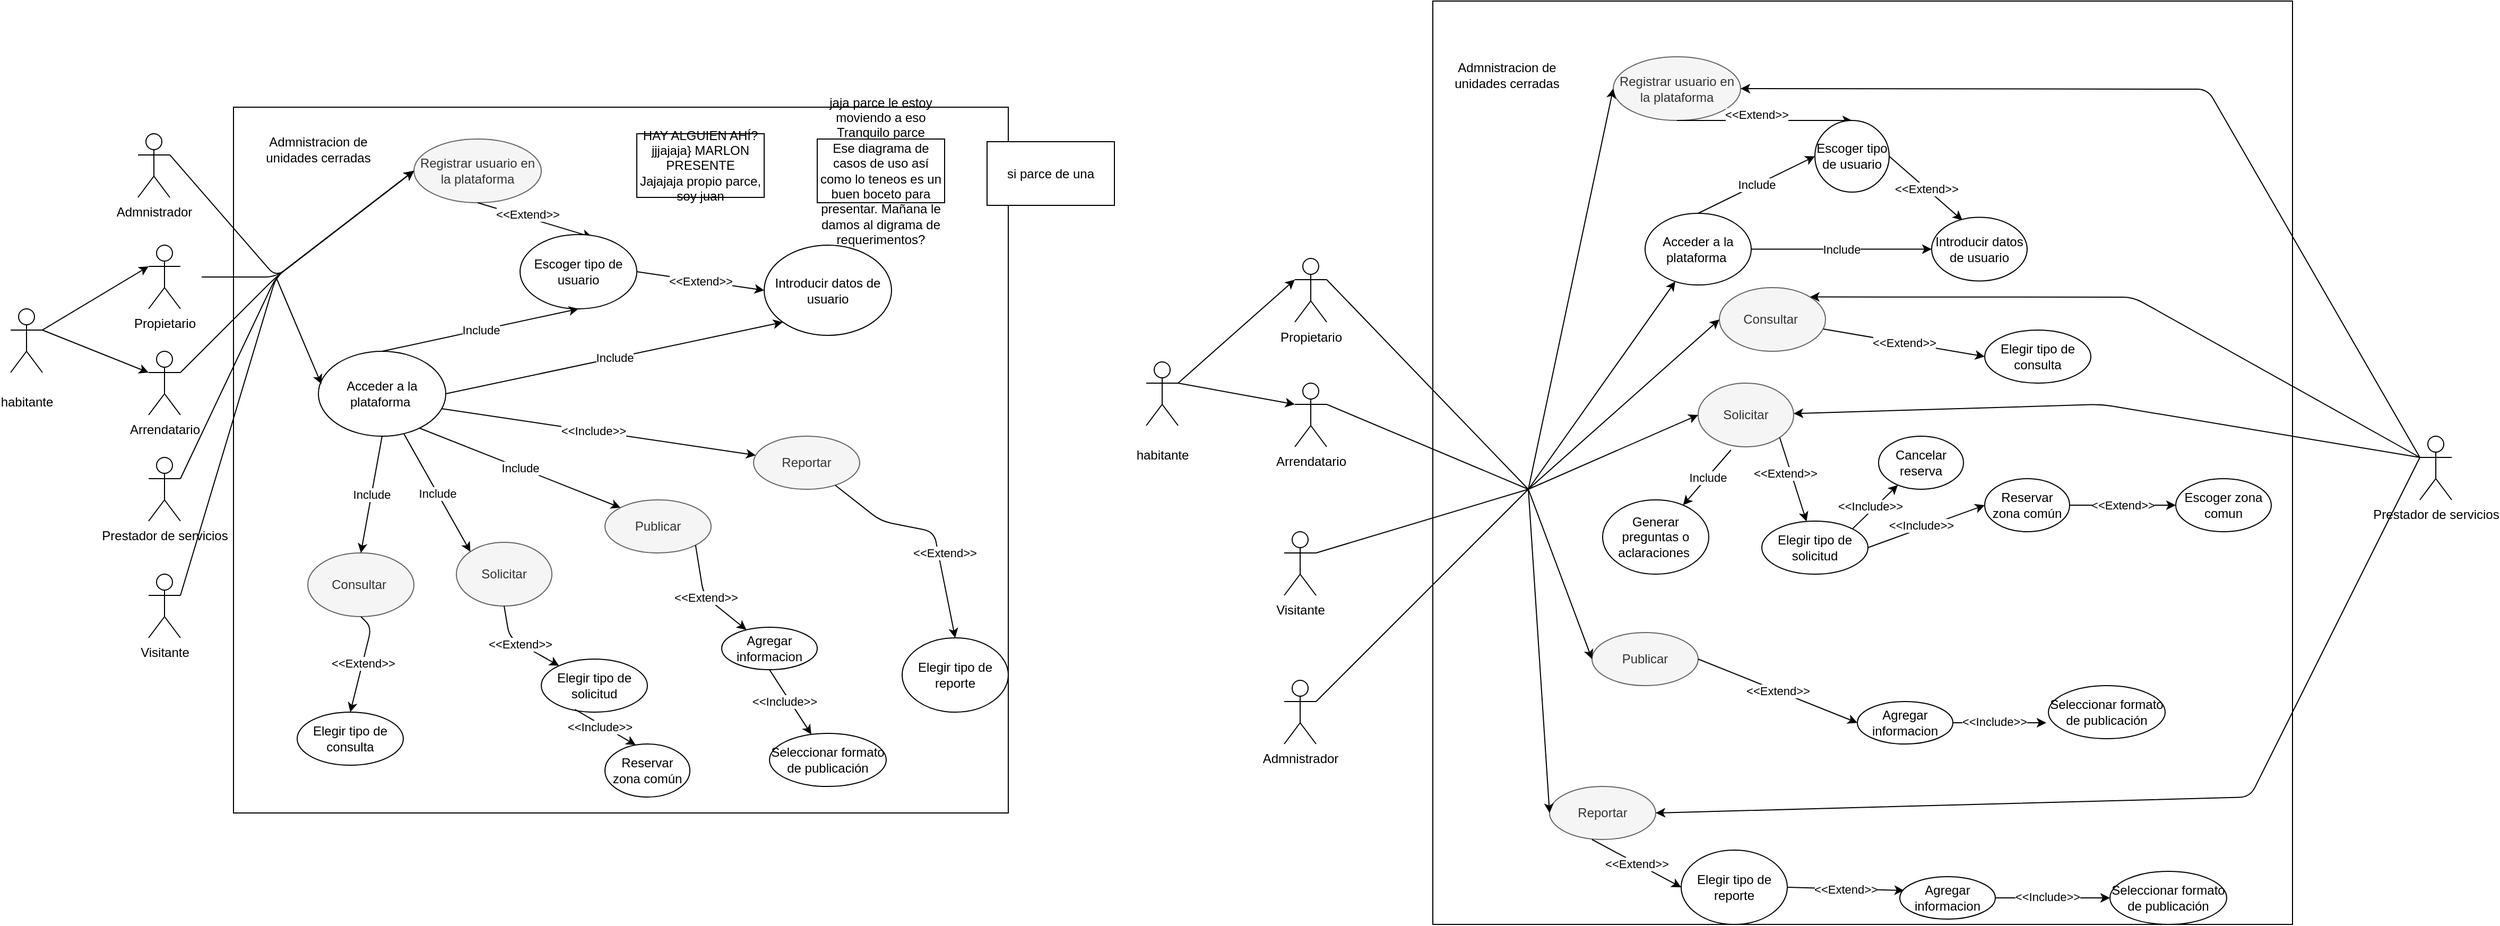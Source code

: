 <mxfile version="13.6.6" type="github">
  <diagram id="JqKcGQJoDCqcwupZXbkY" name="Page-1">
    <mxGraphModel dx="2489" dy="1943" grid="1" gridSize="10" guides="1" tooltips="1" connect="1" arrows="1" fold="1" page="1" pageScale="1" pageWidth="827" pageHeight="1169" math="0" shadow="0">
      <root>
        <mxCell id="0" />
        <mxCell id="1" parent="0" />
        <mxCell id="DWUB2Uf6saMLc5BY2L6b-1" value="Admnistrador" style="shape=umlActor;verticalLabelPosition=bottom;verticalAlign=top;html=1;outlineConnect=0;" parent="1" vertex="1">
          <mxGeometry x="100" y="-95" width="30" height="60" as="geometry" />
        </mxCell>
        <mxCell id="DWUB2Uf6saMLc5BY2L6b-2" value="Propietario" style="shape=umlActor;verticalLabelPosition=bottom;verticalAlign=top;html=1;outlineConnect=0;" parent="1" vertex="1">
          <mxGeometry x="110" y="10" width="30" height="60" as="geometry" />
        </mxCell>
        <mxCell id="DWUB2Uf6saMLc5BY2L6b-3" value="Arrendatario" style="shape=umlActor;verticalLabelPosition=bottom;verticalAlign=top;html=1;outlineConnect=0;" parent="1" vertex="1">
          <mxGeometry x="110" y="110" width="30" height="60" as="geometry" />
        </mxCell>
        <mxCell id="DWUB2Uf6saMLc5BY2L6b-4" value="Prestador de servicios" style="shape=umlActor;verticalLabelPosition=bottom;verticalAlign=top;html=1;outlineConnect=0;" parent="1" vertex="1">
          <mxGeometry x="110" y="210" width="30" height="60" as="geometry" />
        </mxCell>
        <mxCell id="DWUB2Uf6saMLc5BY2L6b-7" value="Visitante" style="shape=umlActor;verticalLabelPosition=bottom;verticalAlign=top;html=1;outlineConnect=0;" parent="1" vertex="1">
          <mxGeometry x="110" y="320" width="30" height="60" as="geometry" />
        </mxCell>
        <mxCell id="DWUB2Uf6saMLc5BY2L6b-8" value="" style="rounded=0;whiteSpace=wrap;html=1;" parent="1" vertex="1">
          <mxGeometry x="190" y="-120" width="730" height="665" as="geometry" />
        </mxCell>
        <mxCell id="DWUB2Uf6saMLc5BY2L6b-9" value="Admnistracion de unidades cerradas" style="text;html=1;strokeColor=none;fillColor=none;align=center;verticalAlign=middle;whiteSpace=wrap;rounded=0;" parent="1" vertex="1">
          <mxGeometry x="200" y="-90" width="140" height="20" as="geometry" />
        </mxCell>
        <mxCell id="DWUB2Uf6saMLc5BY2L6b-14" value="Registrar usuario en la plataforma" style="ellipse;whiteSpace=wrap;html=1;fillColor=#f5f5f5;strokeColor=#666666;fontColor=#333333;" parent="1" vertex="1">
          <mxGeometry x="360" y="-90" width="120" height="60" as="geometry" />
        </mxCell>
        <mxCell id="DWUB2Uf6saMLc5BY2L6b-17" value="" style="endArrow=classic;html=1;exitX=1;exitY=0.333;exitDx=0;exitDy=0;exitPerimeter=0;entryX=0;entryY=0.5;entryDx=0;entryDy=0;" parent="1" source="DWUB2Uf6saMLc5BY2L6b-3" target="DWUB2Uf6saMLc5BY2L6b-14" edge="1">
          <mxGeometry width="50" height="50" relative="1" as="geometry">
            <mxPoint x="500" y="160" as="sourcePoint" />
            <mxPoint x="380" y="30" as="targetPoint" />
            <Array as="points">
              <mxPoint x="230" y="40" />
            </Array>
          </mxGeometry>
        </mxCell>
        <mxCell id="DWUB2Uf6saMLc5BY2L6b-18" value="" style="endArrow=classic;html=1;exitX=1;exitY=0.333;exitDx=0;exitDy=0;exitPerimeter=0;entryX=0;entryY=0.5;entryDx=0;entryDy=0;" parent="1" source="DWUB2Uf6saMLc5BY2L6b-4" target="DWUB2Uf6saMLc5BY2L6b-14" edge="1">
          <mxGeometry width="50" height="50" relative="1" as="geometry">
            <mxPoint x="490" y="190.0" as="sourcePoint" />
            <mxPoint x="400" y="40" as="targetPoint" />
            <Array as="points">
              <mxPoint x="230" y="40" />
            </Array>
          </mxGeometry>
        </mxCell>
        <mxCell id="DWUB2Uf6saMLc5BY2L6b-19" value="" style="endArrow=classic;html=1;exitX=1;exitY=0.333;exitDx=0;exitDy=0;exitPerimeter=0;entryX=0;entryY=0.5;entryDx=0;entryDy=0;" parent="1" source="DWUB2Uf6saMLc5BY2L6b-7" target="DWUB2Uf6saMLc5BY2L6b-14" edge="1">
          <mxGeometry width="50" height="50" relative="1" as="geometry">
            <mxPoint x="500" y="200.0" as="sourcePoint" />
            <mxPoint x="550" y="150.0" as="targetPoint" />
            <Array as="points">
              <mxPoint x="230" y="40" />
            </Array>
          </mxGeometry>
        </mxCell>
        <mxCell id="DWUB2Uf6saMLc5BY2L6b-20" value="" style="endArrow=classic;html=1;exitX=1;exitY=0.333;exitDx=0;exitDy=0;exitPerimeter=0;entryX=0;entryY=0.5;entryDx=0;entryDy=0;" parent="1" source="DWUB2Uf6saMLc5BY2L6b-1" target="DWUB2Uf6saMLc5BY2L6b-14" edge="1">
          <mxGeometry width="50" height="50" relative="1" as="geometry">
            <mxPoint x="510" y="210.0" as="sourcePoint" />
            <mxPoint x="500" y="20" as="targetPoint" />
            <Array as="points">
              <mxPoint x="230" y="40" />
            </Array>
          </mxGeometry>
        </mxCell>
        <mxCell id="DWUB2Uf6saMLc5BY2L6b-21" value="" style="endArrow=classic;html=1;entryX=0;entryY=0.5;entryDx=0;entryDy=0;" parent="1" target="DWUB2Uf6saMLc5BY2L6b-14" edge="1">
          <mxGeometry width="50" height="50" relative="1" as="geometry">
            <mxPoint x="160" y="40" as="sourcePoint" />
            <mxPoint x="180" y="170" as="targetPoint" />
            <Array as="points">
              <mxPoint x="230" y="40" />
            </Array>
          </mxGeometry>
        </mxCell>
        <mxCell id="DWUB2Uf6saMLc5BY2L6b-24" value="Consultar&amp;nbsp;" style="ellipse;whiteSpace=wrap;html=1;fillColor=#f5f5f5;strokeColor=#666666;fontColor=#333333;" parent="1" vertex="1">
          <mxGeometry x="260" y="300" width="100" height="60" as="geometry" />
        </mxCell>
        <mxCell id="DWUB2Uf6saMLc5BY2L6b-25" value="Solicitar" style="ellipse;whiteSpace=wrap;html=1;fillColor=#f5f5f5;strokeColor=#666666;fontColor=#333333;" parent="1" vertex="1">
          <mxGeometry x="400" y="290" width="90" height="60" as="geometry" />
        </mxCell>
        <mxCell id="DWUB2Uf6saMLc5BY2L6b-26" value="&lt;br&gt;habitante" style="shape=umlActor;verticalLabelPosition=bottom;verticalAlign=top;html=1;outlineConnect=0;" parent="1" vertex="1">
          <mxGeometry x="-20" y="70" width="30" height="60" as="geometry" />
        </mxCell>
        <mxCell id="DWUB2Uf6saMLc5BY2L6b-27" value="" style="endArrow=classic;html=1;exitX=1;exitY=0.333;exitDx=0;exitDy=0;exitPerimeter=0;entryX=0;entryY=0.333;entryDx=0;entryDy=0;entryPerimeter=0;" parent="1" source="DWUB2Uf6saMLc5BY2L6b-26" target="DWUB2Uf6saMLc5BY2L6b-2" edge="1">
          <mxGeometry width="50" height="50" relative="1" as="geometry">
            <mxPoint x="450" y="350" as="sourcePoint" />
            <mxPoint x="500" y="300" as="targetPoint" />
          </mxGeometry>
        </mxCell>
        <mxCell id="DWUB2Uf6saMLc5BY2L6b-28" value="" style="endArrow=classic;html=1;exitX=1;exitY=0.333;exitDx=0;exitDy=0;exitPerimeter=0;entryX=0;entryY=0.333;entryDx=0;entryDy=0;entryPerimeter=0;" parent="1" source="DWUB2Uf6saMLc5BY2L6b-26" target="DWUB2Uf6saMLc5BY2L6b-3" edge="1">
          <mxGeometry width="50" height="50" relative="1" as="geometry">
            <mxPoint x="450" y="350" as="sourcePoint" />
            <mxPoint x="500" y="300" as="targetPoint" />
          </mxGeometry>
        </mxCell>
        <mxCell id="DWUB2Uf6saMLc5BY2L6b-29" value="" style="endArrow=classic;html=1;exitX=0.5;exitY=1;exitDx=0;exitDy=0;entryX=0.617;entryY=0.034;entryDx=0;entryDy=0;entryPerimeter=0;" parent="1" source="DWUB2Uf6saMLc5BY2L6b-14" target="DWUB2Uf6saMLc5BY2L6b-31" edge="1">
          <mxGeometry relative="1" as="geometry">
            <mxPoint x="400.004" y="40.453" as="sourcePoint" />
            <mxPoint x="368" y="90" as="targetPoint" />
            <Array as="points" />
          </mxGeometry>
        </mxCell>
        <mxCell id="DWUB2Uf6saMLc5BY2L6b-30" value="&amp;lt;&amp;lt;Extend&amp;gt;&amp;gt;" style="edgeLabel;resizable=0;html=1;align=center;verticalAlign=middle;" parent="DWUB2Uf6saMLc5BY2L6b-29" connectable="0" vertex="1">
          <mxGeometry relative="1" as="geometry">
            <mxPoint x="-7.49" y="-5.7" as="offset" />
          </mxGeometry>
        </mxCell>
        <mxCell id="DWUB2Uf6saMLc5BY2L6b-31" value="Escoger tipo de usuario" style="ellipse;whiteSpace=wrap;html=1;" parent="1" vertex="1">
          <mxGeometry x="460" width="110" height="70" as="geometry" />
        </mxCell>
        <mxCell id="DWUB2Uf6saMLc5BY2L6b-32" value="Introducir datos de usuario" style="ellipse;whiteSpace=wrap;html=1;" parent="1" vertex="1">
          <mxGeometry x="690" y="10" width="120" height="85" as="geometry" />
        </mxCell>
        <mxCell id="DWUB2Uf6saMLc5BY2L6b-33" value="" style="endArrow=classic;html=1;exitX=1;exitY=0.5;exitDx=0;exitDy=0;entryX=0;entryY=0.5;entryDx=0;entryDy=0;" parent="1" source="DWUB2Uf6saMLc5BY2L6b-31" target="DWUB2Uf6saMLc5BY2L6b-32" edge="1">
          <mxGeometry relative="1" as="geometry">
            <mxPoint x="300" y="170" as="sourcePoint" />
            <mxPoint x="400" y="170" as="targetPoint" />
            <Array as="points" />
          </mxGeometry>
        </mxCell>
        <mxCell id="DWUB2Uf6saMLc5BY2L6b-34" value="&amp;lt;&amp;lt;Extend&amp;gt;&amp;gt;" style="edgeLabel;resizable=0;html=1;align=center;verticalAlign=middle;" parent="DWUB2Uf6saMLc5BY2L6b-33" connectable="0" vertex="1">
          <mxGeometry relative="1" as="geometry" />
        </mxCell>
        <mxCell id="DWUB2Uf6saMLc5BY2L6b-35" value="Acceder a la plataforma&amp;nbsp;" style="ellipse;whiteSpace=wrap;html=1;" parent="1" vertex="1">
          <mxGeometry x="270" y="110" width="120" height="80" as="geometry" />
        </mxCell>
        <mxCell id="DWUB2Uf6saMLc5BY2L6b-36" value="" style="endArrow=classic;html=1;exitX=1;exitY=0.5;exitDx=0;exitDy=0;entryX=0;entryY=1;entryDx=0;entryDy=0;" parent="1" source="DWUB2Uf6saMLc5BY2L6b-35" target="DWUB2Uf6saMLc5BY2L6b-32" edge="1">
          <mxGeometry relative="1" as="geometry">
            <mxPoint x="410.0" y="183.75" as="sourcePoint" />
            <mxPoint x="510.0" y="186.25" as="targetPoint" />
          </mxGeometry>
        </mxCell>
        <mxCell id="DWUB2Uf6saMLc5BY2L6b-37" value="Include" style="edgeLabel;resizable=0;html=1;align=center;verticalAlign=middle;" parent="DWUB2Uf6saMLc5BY2L6b-36" connectable="0" vertex="1">
          <mxGeometry relative="1" as="geometry" />
        </mxCell>
        <mxCell id="DWUB2Uf6saMLc5BY2L6b-38" value="Publicar" style="ellipse;whiteSpace=wrap;html=1;fillColor=#f5f5f5;strokeColor=#666666;fontColor=#333333;" parent="1" vertex="1">
          <mxGeometry x="540" y="250" width="100" height="50" as="geometry" />
        </mxCell>
        <mxCell id="DWUB2Uf6saMLc5BY2L6b-39" value="" style="endArrow=classic;html=1;entryX=0.023;entryY=0.387;entryDx=0;entryDy=0;entryPerimeter=0;" parent="1" target="DWUB2Uf6saMLc5BY2L6b-35" edge="1">
          <mxGeometry width="50" height="50" relative="1" as="geometry">
            <mxPoint x="230" y="40" as="sourcePoint" />
            <mxPoint x="440" y="190" as="targetPoint" />
          </mxGeometry>
        </mxCell>
        <mxCell id="DWUB2Uf6saMLc5BY2L6b-40" value="" style="endArrow=classic;html=1;exitX=0.5;exitY=1;exitDx=0;exitDy=0;entryX=0.5;entryY=0;entryDx=0;entryDy=0;" parent="1" source="DWUB2Uf6saMLc5BY2L6b-35" target="DWUB2Uf6saMLc5BY2L6b-24" edge="1">
          <mxGeometry relative="1" as="geometry">
            <mxPoint x="420.0" y="193.75" as="sourcePoint" />
            <mxPoint x="544.426" y="145.811" as="targetPoint" />
          </mxGeometry>
        </mxCell>
        <mxCell id="DWUB2Uf6saMLc5BY2L6b-41" value="Include" style="edgeLabel;resizable=0;html=1;align=center;verticalAlign=middle;" parent="DWUB2Uf6saMLc5BY2L6b-40" connectable="0" vertex="1">
          <mxGeometry relative="1" as="geometry" />
        </mxCell>
        <mxCell id="DWUB2Uf6saMLc5BY2L6b-43" value="" style="endArrow=classic;html=1;entryX=0;entryY=0;entryDx=0;entryDy=0;exitX=0.673;exitY=0.977;exitDx=0;exitDy=0;exitPerimeter=0;" parent="1" source="DWUB2Uf6saMLc5BY2L6b-35" target="DWUB2Uf6saMLc5BY2L6b-25" edge="1">
          <mxGeometry relative="1" as="geometry">
            <mxPoint x="360" y="210" as="sourcePoint" />
            <mxPoint x="544.426" y="145.811" as="targetPoint" />
          </mxGeometry>
        </mxCell>
        <mxCell id="DWUB2Uf6saMLc5BY2L6b-44" value="Include" style="edgeLabel;resizable=0;html=1;align=center;verticalAlign=middle;" parent="DWUB2Uf6saMLc5BY2L6b-43" connectable="0" vertex="1">
          <mxGeometry relative="1" as="geometry" />
        </mxCell>
        <mxCell id="DWUB2Uf6saMLc5BY2L6b-45" value="" style="endArrow=classic;html=1;exitX=0.796;exitY=0.906;exitDx=0;exitDy=0;entryX=0;entryY=0;entryDx=0;entryDy=0;exitPerimeter=0;" parent="1" source="DWUB2Uf6saMLc5BY2L6b-35" target="DWUB2Uf6saMLc5BY2L6b-38" edge="1">
          <mxGeometry relative="1" as="geometry">
            <mxPoint x="430.0" y="203.75" as="sourcePoint" />
            <mxPoint x="554.426" y="155.811" as="targetPoint" />
          </mxGeometry>
        </mxCell>
        <mxCell id="DWUB2Uf6saMLc5BY2L6b-46" value="Include" style="edgeLabel;resizable=0;html=1;align=center;verticalAlign=middle;" parent="DWUB2Uf6saMLc5BY2L6b-45" connectable="0" vertex="1">
          <mxGeometry relative="1" as="geometry" />
        </mxCell>
        <mxCell id="DWUB2Uf6saMLc5BY2L6b-47" value="Elegir tipo de consulta" style="ellipse;whiteSpace=wrap;html=1;" parent="1" vertex="1">
          <mxGeometry x="250" y="450" width="100" height="50" as="geometry" />
        </mxCell>
        <mxCell id="DWUB2Uf6saMLc5BY2L6b-48" value="" style="endArrow=classic;html=1;exitX=0.5;exitY=1;exitDx=0;exitDy=0;entryX=0.5;entryY=0;entryDx=0;entryDy=0;" parent="1" source="DWUB2Uf6saMLc5BY2L6b-24" target="DWUB2Uf6saMLc5BY2L6b-47" edge="1">
          <mxGeometry relative="1" as="geometry">
            <mxPoint x="410.0" y="125.0" as="sourcePoint" />
            <mxPoint x="530.0" y="130.0" as="targetPoint" />
            <Array as="points">
              <mxPoint x="320" y="370" />
            </Array>
          </mxGeometry>
        </mxCell>
        <mxCell id="DWUB2Uf6saMLc5BY2L6b-49" value="&amp;lt;&amp;lt;Extend&amp;gt;&amp;gt;" style="edgeLabel;resizable=0;html=1;align=center;verticalAlign=middle;" parent="DWUB2Uf6saMLc5BY2L6b-48" connectable="0" vertex="1">
          <mxGeometry relative="1" as="geometry" />
        </mxCell>
        <mxCell id="DWUB2Uf6saMLc5BY2L6b-50" value="" style="endArrow=classic;html=1;exitX=0.5;exitY=1;exitDx=0;exitDy=0;" parent="1" source="DWUB2Uf6saMLc5BY2L6b-25" target="DWUB2Uf6saMLc5BY2L6b-52" edge="1">
          <mxGeometry relative="1" as="geometry">
            <mxPoint x="330" y="360.0" as="sourcePoint" />
            <mxPoint x="313" y="411" as="targetPoint" />
            <Array as="points">
              <mxPoint x="450" y="380" />
            </Array>
          </mxGeometry>
        </mxCell>
        <mxCell id="DWUB2Uf6saMLc5BY2L6b-51" value="&amp;lt;&amp;lt;Extend&amp;gt;&amp;gt;" style="edgeLabel;resizable=0;html=1;align=center;verticalAlign=middle;" parent="DWUB2Uf6saMLc5BY2L6b-50" connectable="0" vertex="1">
          <mxGeometry relative="1" as="geometry" />
        </mxCell>
        <mxCell id="DWUB2Uf6saMLc5BY2L6b-52" value="&lt;span&gt;Elegir tipo de solicitud&lt;/span&gt;" style="ellipse;whiteSpace=wrap;html=1;" parent="1" vertex="1">
          <mxGeometry x="480" y="400" width="100" height="50" as="geometry" />
        </mxCell>
        <mxCell id="DWUB2Uf6saMLc5BY2L6b-53" value="" style="endArrow=classic;html=1;exitX=1;exitY=1;exitDx=0;exitDy=0;" parent="1" source="DWUB2Uf6saMLc5BY2L6b-38" target="DWUB2Uf6saMLc5BY2L6b-55" edge="1">
          <mxGeometry relative="1" as="geometry">
            <mxPoint x="470" y="360.0" as="sourcePoint" />
            <mxPoint x="453.713" y="430.069" as="targetPoint" />
            <Array as="points">
              <mxPoint x="633" y="340" />
            </Array>
          </mxGeometry>
        </mxCell>
        <mxCell id="DWUB2Uf6saMLc5BY2L6b-54" value="&amp;lt;&amp;lt;Extend&amp;gt;&amp;gt;" style="edgeLabel;resizable=0;html=1;align=center;verticalAlign=middle;" parent="DWUB2Uf6saMLc5BY2L6b-53" connectable="0" vertex="1">
          <mxGeometry relative="1" as="geometry" />
        </mxCell>
        <mxCell id="DWUB2Uf6saMLc5BY2L6b-55" value="Agregar informacion" style="ellipse;whiteSpace=wrap;html=1;" parent="1" vertex="1">
          <mxGeometry x="650" y="370" width="90" height="40" as="geometry" />
        </mxCell>
        <mxCell id="DWUB2Uf6saMLc5BY2L6b-56" value="" style="endArrow=classic;html=1;exitX=0.5;exitY=1;exitDx=0;exitDy=0;" parent="1" source="DWUB2Uf6saMLc5BY2L6b-55" target="DWUB2Uf6saMLc5BY2L6b-58" edge="1">
          <mxGeometry relative="1" as="geometry">
            <mxPoint x="397.56" y="215.3" as="sourcePoint" />
            <mxPoint x="610" y="510" as="targetPoint" />
          </mxGeometry>
        </mxCell>
        <mxCell id="DWUB2Uf6saMLc5BY2L6b-57" value="&amp;lt;&amp;lt;Include&amp;gt;&amp;gt;" style="edgeLabel;resizable=0;html=1;align=center;verticalAlign=middle;" parent="DWUB2Uf6saMLc5BY2L6b-56" connectable="0" vertex="1">
          <mxGeometry relative="1" as="geometry">
            <mxPoint x="-5.64" y="-0.88" as="offset" />
          </mxGeometry>
        </mxCell>
        <mxCell id="DWUB2Uf6saMLc5BY2L6b-58" value="Seleccionar formato de publicación" style="ellipse;whiteSpace=wrap;html=1;" parent="1" vertex="1">
          <mxGeometry x="695" y="470" width="110" height="50" as="geometry" />
        </mxCell>
        <mxCell id="DWUB2Uf6saMLc5BY2L6b-61" value="Consultar&amp;nbsp;" style="ellipse;whiteSpace=wrap;html=1;fillColor=#f5f5f5;strokeColor=#666666;fontColor=#333333;" parent="1" vertex="1">
          <mxGeometry x="1620" y="230" width="86" height="50" as="geometry" />
        </mxCell>
        <mxCell id="DWUB2Uf6saMLc5BY2L6b-63" value="Solicitar" style="ellipse;whiteSpace=wrap;html=1;fillColor=#f5f5f5;strokeColor=#666666;fontColor=#333333;" parent="1" vertex="1">
          <mxGeometry x="1620" y="300" width="86" height="50" as="geometry" />
        </mxCell>
        <mxCell id="DWUB2Uf6saMLc5BY2L6b-68" value="" style="endArrow=classic;html=1;exitX=0.5;exitY=0;exitDx=0;exitDy=0;entryX=0.5;entryY=1;entryDx=0;entryDy=0;" parent="1" source="DWUB2Uf6saMLc5BY2L6b-35" target="DWUB2Uf6saMLc5BY2L6b-31" edge="1">
          <mxGeometry relative="1" as="geometry">
            <mxPoint x="380" y="195" as="sourcePoint" />
            <mxPoint x="544.738" y="145.952" as="targetPoint" />
          </mxGeometry>
        </mxCell>
        <mxCell id="DWUB2Uf6saMLc5BY2L6b-69" value="Include" style="edgeLabel;resizable=0;html=1;align=center;verticalAlign=middle;" parent="DWUB2Uf6saMLc5BY2L6b-68" connectable="0" vertex="1">
          <mxGeometry relative="1" as="geometry" />
        </mxCell>
        <mxCell id="DWUB2Uf6saMLc5BY2L6b-74" value="Reservar zona común" style="ellipse;whiteSpace=wrap;html=1;" parent="1" vertex="1">
          <mxGeometry x="540" y="480" width="80" height="50" as="geometry" />
        </mxCell>
        <mxCell id="DWUB2Uf6saMLc5BY2L6b-75" value="" style="endArrow=classic;html=1;exitX=0.318;exitY=0.949;exitDx=0;exitDy=0;exitPerimeter=0;entryX=0.362;entryY=0.02;entryDx=0;entryDy=0;entryPerimeter=0;" parent="1" source="DWUB2Uf6saMLc5BY2L6b-52" target="DWUB2Uf6saMLc5BY2L6b-74" edge="1">
          <mxGeometry relative="1" as="geometry">
            <mxPoint x="635" y="380" as="sourcePoint" />
            <mxPoint x="664.636" y="450.448" as="targetPoint" />
          </mxGeometry>
        </mxCell>
        <mxCell id="DWUB2Uf6saMLc5BY2L6b-76" value="&amp;lt;&amp;lt;Include&amp;gt;&amp;gt;" style="edgeLabel;resizable=0;html=1;align=center;verticalAlign=middle;" parent="DWUB2Uf6saMLc5BY2L6b-75" connectable="0" vertex="1">
          <mxGeometry relative="1" as="geometry">
            <mxPoint x="-5.64" y="-0.88" as="offset" />
          </mxGeometry>
        </mxCell>
        <mxCell id="DWUB2Uf6saMLc5BY2L6b-77" value="Reportar" style="ellipse;whiteSpace=wrap;html=1;fillColor=#f5f5f5;strokeColor=#666666;fontColor=#333333;" parent="1" vertex="1">
          <mxGeometry x="680" y="190" width="100" height="50" as="geometry" />
        </mxCell>
        <mxCell id="DWUB2Uf6saMLc5BY2L6b-78" value="" style="endArrow=classic;html=1;exitX=0.971;exitY=0.677;exitDx=0;exitDy=0;exitPerimeter=0;" parent="1" source="DWUB2Uf6saMLc5BY2L6b-35" target="DWUB2Uf6saMLc5BY2L6b-77" edge="1">
          <mxGeometry relative="1" as="geometry">
            <mxPoint x="461.8" y="467.45" as="sourcePoint" />
            <mxPoint x="438.96" y="521.0" as="targetPoint" />
          </mxGeometry>
        </mxCell>
        <mxCell id="DWUB2Uf6saMLc5BY2L6b-79" value="&amp;lt;&amp;lt;Include&amp;gt;&amp;gt;" style="edgeLabel;resizable=0;html=1;align=center;verticalAlign=middle;" parent="DWUB2Uf6saMLc5BY2L6b-78" connectable="0" vertex="1">
          <mxGeometry relative="1" as="geometry">
            <mxPoint x="-5.64" y="-0.88" as="offset" />
          </mxGeometry>
        </mxCell>
        <mxCell id="DWUB2Uf6saMLc5BY2L6b-81" value="" style="endArrow=classic;html=1;entryX=0.5;entryY=0;entryDx=0;entryDy=0;" parent="1" source="DWUB2Uf6saMLc5BY2L6b-77" target="DWUB2Uf6saMLc5BY2L6b-83" edge="1">
          <mxGeometry relative="1" as="geometry">
            <mxPoint x="320" y="370" as="sourcePoint" />
            <mxPoint x="310" y="460" as="targetPoint" />
            <Array as="points">
              <mxPoint x="800" y="270" />
              <mxPoint x="850" y="280" />
            </Array>
          </mxGeometry>
        </mxCell>
        <mxCell id="DWUB2Uf6saMLc5BY2L6b-82" value="&amp;lt;&amp;lt;Extend&amp;gt;&amp;gt;" style="edgeLabel;resizable=0;html=1;align=center;verticalAlign=middle;" parent="DWUB2Uf6saMLc5BY2L6b-81" connectable="0" vertex="1">
          <mxGeometry relative="1" as="geometry">
            <mxPoint x="11.84" y="20.37" as="offset" />
          </mxGeometry>
        </mxCell>
        <mxCell id="DWUB2Uf6saMLc5BY2L6b-83" value="Elegir tipo de reporte" style="ellipse;whiteSpace=wrap;html=1;" parent="1" vertex="1">
          <mxGeometry x="820" y="380" width="100" height="70" as="geometry" />
        </mxCell>
        <mxCell id="0xDbNC47fGg1-5seRC9q-13" value="Admnistrador" style="shape=umlActor;verticalLabelPosition=bottom;verticalAlign=top;html=1;outlineConnect=0;" vertex="1" parent="1">
          <mxGeometry x="1180" y="420" width="30" height="60" as="geometry" />
        </mxCell>
        <mxCell id="0xDbNC47fGg1-5seRC9q-14" value="Propietario" style="shape=umlActor;verticalLabelPosition=bottom;verticalAlign=top;html=1;outlineConnect=0;" vertex="1" parent="1">
          <mxGeometry x="1190" y="22.5" width="30" height="60" as="geometry" />
        </mxCell>
        <mxCell id="0xDbNC47fGg1-5seRC9q-15" value="Arrendatario" style="shape=umlActor;verticalLabelPosition=bottom;verticalAlign=top;html=1;outlineConnect=0;" vertex="1" parent="1">
          <mxGeometry x="1190" y="140" width="30" height="60" as="geometry" />
        </mxCell>
        <mxCell id="0xDbNC47fGg1-5seRC9q-16" value="Prestador de servicios" style="shape=umlActor;verticalLabelPosition=bottom;verticalAlign=top;html=1;outlineConnect=0;" vertex="1" parent="1">
          <mxGeometry x="2250" y="190" width="30" height="60" as="geometry" />
        </mxCell>
        <mxCell id="0xDbNC47fGg1-5seRC9q-17" value="Visitante" style="shape=umlActor;verticalLabelPosition=bottom;verticalAlign=top;html=1;outlineConnect=0;" vertex="1" parent="1">
          <mxGeometry x="1180" y="280" width="30" height="60" as="geometry" />
        </mxCell>
        <mxCell id="0xDbNC47fGg1-5seRC9q-18" value="" style="rounded=0;whiteSpace=wrap;html=1;" vertex="1" parent="1">
          <mxGeometry x="1320" y="-220" width="810" height="870" as="geometry" />
        </mxCell>
        <mxCell id="0xDbNC47fGg1-5seRC9q-19" value="Admnistracion de unidades cerradas" style="text;html=1;strokeColor=none;fillColor=none;align=center;verticalAlign=middle;whiteSpace=wrap;rounded=0;" vertex="1" parent="1">
          <mxGeometry x="1320" y="-160" width="140" height="20" as="geometry" />
        </mxCell>
        <mxCell id="0xDbNC47fGg1-5seRC9q-20" value="Registrar usuario en la plataforma" style="ellipse;whiteSpace=wrap;html=1;fillColor=#f5f5f5;strokeColor=#666666;fontColor=#333333;" vertex="1" parent="1">
          <mxGeometry x="1490" y="-167.5" width="120" height="60" as="geometry" />
        </mxCell>
        <mxCell id="0xDbNC47fGg1-5seRC9q-26" value="Consultar&amp;nbsp;" style="ellipse;whiteSpace=wrap;html=1;fillColor=#f5f5f5;strokeColor=#666666;fontColor=#333333;" vertex="1" parent="1">
          <mxGeometry x="1590" y="50" width="100" height="60" as="geometry" />
        </mxCell>
        <mxCell id="0xDbNC47fGg1-5seRC9q-27" value="Solicitar" style="ellipse;whiteSpace=wrap;html=1;fillColor=#f5f5f5;strokeColor=#666666;fontColor=#333333;" vertex="1" parent="1">
          <mxGeometry x="1570" y="140" width="90" height="60" as="geometry" />
        </mxCell>
        <mxCell id="0xDbNC47fGg1-5seRC9q-28" value="&lt;br&gt;habitante" style="shape=umlActor;verticalLabelPosition=bottom;verticalAlign=top;html=1;outlineConnect=0;" vertex="1" parent="1">
          <mxGeometry x="1050" y="120" width="30" height="60" as="geometry" />
        </mxCell>
        <mxCell id="0xDbNC47fGg1-5seRC9q-29" value="" style="endArrow=classic;html=1;exitX=1;exitY=0.333;exitDx=0;exitDy=0;exitPerimeter=0;entryX=0;entryY=0.333;entryDx=0;entryDy=0;entryPerimeter=0;" edge="1" parent="1" source="0xDbNC47fGg1-5seRC9q-28" target="0xDbNC47fGg1-5seRC9q-14">
          <mxGeometry width="50" height="50" relative="1" as="geometry">
            <mxPoint x="1640" y="352.5" as="sourcePoint" />
            <mxPoint x="1690" y="302.5" as="targetPoint" />
          </mxGeometry>
        </mxCell>
        <mxCell id="0xDbNC47fGg1-5seRC9q-30" value="" style="endArrow=classic;html=1;exitX=1;exitY=0.333;exitDx=0;exitDy=0;exitPerimeter=0;entryX=0;entryY=0.333;entryDx=0;entryDy=0;entryPerimeter=0;" edge="1" parent="1" source="0xDbNC47fGg1-5seRC9q-28" target="0xDbNC47fGg1-5seRC9q-15">
          <mxGeometry width="50" height="50" relative="1" as="geometry">
            <mxPoint x="1640" y="352.5" as="sourcePoint" />
            <mxPoint x="1690" y="302.5" as="targetPoint" />
          </mxGeometry>
        </mxCell>
        <mxCell id="0xDbNC47fGg1-5seRC9q-31" value="" style="endArrow=classic;html=1;exitX=0.5;exitY=1;exitDx=0;exitDy=0;entryX=0.5;entryY=0;entryDx=0;entryDy=0;" edge="1" parent="1" source="0xDbNC47fGg1-5seRC9q-20" target="0xDbNC47fGg1-5seRC9q-33">
          <mxGeometry relative="1" as="geometry">
            <mxPoint x="1590.004" y="42.953" as="sourcePoint" />
            <mxPoint x="1558" y="92.5" as="targetPoint" />
            <Array as="points" />
          </mxGeometry>
        </mxCell>
        <mxCell id="0xDbNC47fGg1-5seRC9q-32" value="&amp;lt;&amp;lt;Extend&amp;gt;&amp;gt;" style="edgeLabel;resizable=0;html=1;align=center;verticalAlign=middle;" connectable="0" vertex="1" parent="0xDbNC47fGg1-5seRC9q-31">
          <mxGeometry relative="1" as="geometry">
            <mxPoint x="-7.49" y="-5.7" as="offset" />
          </mxGeometry>
        </mxCell>
        <mxCell id="0xDbNC47fGg1-5seRC9q-33" value="Escoger tipo de usuario" style="ellipse;whiteSpace=wrap;html=1;" vertex="1" parent="1">
          <mxGeometry x="1680" y="-107.5" width="70" height="67.5" as="geometry" />
        </mxCell>
        <mxCell id="0xDbNC47fGg1-5seRC9q-34" value="Introducir datos de usuario" style="ellipse;whiteSpace=wrap;html=1;" vertex="1" parent="1">
          <mxGeometry x="1790" y="-16.25" width="90" height="60" as="geometry" />
        </mxCell>
        <mxCell id="0xDbNC47fGg1-5seRC9q-35" value="" style="endArrow=classic;html=1;exitX=1;exitY=0.5;exitDx=0;exitDy=0;entryX=0.322;entryY=0.046;entryDx=0;entryDy=0;entryPerimeter=0;" edge="1" parent="1" source="0xDbNC47fGg1-5seRC9q-33" target="0xDbNC47fGg1-5seRC9q-34">
          <mxGeometry relative="1" as="geometry">
            <mxPoint x="1490" y="172.5" as="sourcePoint" />
            <mxPoint x="1590" y="172.5" as="targetPoint" />
            <Array as="points" />
          </mxGeometry>
        </mxCell>
        <mxCell id="0xDbNC47fGg1-5seRC9q-36" value="&amp;lt;&amp;lt;Extend&amp;gt;&amp;gt;" style="edgeLabel;resizable=0;html=1;align=center;verticalAlign=middle;" connectable="0" vertex="1" parent="0xDbNC47fGg1-5seRC9q-35">
          <mxGeometry relative="1" as="geometry" />
        </mxCell>
        <mxCell id="0xDbNC47fGg1-5seRC9q-37" value="Acceder a la plataforma&amp;nbsp;" style="ellipse;whiteSpace=wrap;html=1;" vertex="1" parent="1">
          <mxGeometry x="1520" y="-20" width="100" height="67.5" as="geometry" />
        </mxCell>
        <mxCell id="0xDbNC47fGg1-5seRC9q-40" value="Publicar" style="ellipse;whiteSpace=wrap;html=1;fillColor=#f5f5f5;strokeColor=#666666;fontColor=#333333;" vertex="1" parent="1">
          <mxGeometry x="1470" y="375" width="100" height="50" as="geometry" />
        </mxCell>
        <mxCell id="0xDbNC47fGg1-5seRC9q-60" value="" style="endArrow=classic;html=1;exitX=0.5;exitY=0;exitDx=0;exitDy=0;entryX=0;entryY=0.5;entryDx=0;entryDy=0;" edge="1" parent="1" source="0xDbNC47fGg1-5seRC9q-37" target="0xDbNC47fGg1-5seRC9q-33">
          <mxGeometry relative="1" as="geometry">
            <mxPoint x="1570" y="197.5" as="sourcePoint" />
            <mxPoint x="1734.738" y="148.452" as="targetPoint" />
          </mxGeometry>
        </mxCell>
        <mxCell id="0xDbNC47fGg1-5seRC9q-61" value="Include" style="edgeLabel;resizable=0;html=1;align=center;verticalAlign=middle;" connectable="0" vertex="1" parent="0xDbNC47fGg1-5seRC9q-60">
          <mxGeometry relative="1" as="geometry" />
        </mxCell>
        <mxCell id="0xDbNC47fGg1-5seRC9q-65" value="Reportar" style="ellipse;whiteSpace=wrap;html=1;fillColor=#f5f5f5;strokeColor=#666666;fontColor=#333333;" vertex="1" parent="1">
          <mxGeometry x="1430" y="520" width="100" height="50" as="geometry" />
        </mxCell>
        <mxCell id="0xDbNC47fGg1-5seRC9q-77" value="" style="endArrow=none;html=1;exitX=1;exitY=0.333;exitDx=0;exitDy=0;exitPerimeter=0;" edge="1" parent="1" source="0xDbNC47fGg1-5seRC9q-14">
          <mxGeometry width="50" height="50" relative="1" as="geometry">
            <mxPoint x="1600" y="250" as="sourcePoint" />
            <mxPoint x="1410" y="240" as="targetPoint" />
          </mxGeometry>
        </mxCell>
        <mxCell id="0xDbNC47fGg1-5seRC9q-78" value="" style="endArrow=none;html=1;exitX=1;exitY=0.333;exitDx=0;exitDy=0;exitPerimeter=0;" edge="1" parent="1" source="0xDbNC47fGg1-5seRC9q-15">
          <mxGeometry width="50" height="50" relative="1" as="geometry">
            <mxPoint x="1600" y="250" as="sourcePoint" />
            <mxPoint x="1410" y="240" as="targetPoint" />
          </mxGeometry>
        </mxCell>
        <mxCell id="0xDbNC47fGg1-5seRC9q-79" value="" style="endArrow=none;html=1;exitX=1;exitY=0.333;exitDx=0;exitDy=0;exitPerimeter=0;" edge="1" parent="1" source="0xDbNC47fGg1-5seRC9q-17">
          <mxGeometry width="50" height="50" relative="1" as="geometry">
            <mxPoint x="1600" y="250" as="sourcePoint" />
            <mxPoint x="1410" y="240" as="targetPoint" />
            <Array as="points" />
          </mxGeometry>
        </mxCell>
        <mxCell id="0xDbNC47fGg1-5seRC9q-80" value="" style="endArrow=classic;html=1;entryX=0;entryY=0.5;entryDx=0;entryDy=0;" edge="1" parent="1" target="0xDbNC47fGg1-5seRC9q-20">
          <mxGeometry width="50" height="50" relative="1" as="geometry">
            <mxPoint x="1410" y="240" as="sourcePoint" />
            <mxPoint x="1650" y="200" as="targetPoint" />
          </mxGeometry>
        </mxCell>
        <mxCell id="0xDbNC47fGg1-5seRC9q-81" value="" style="endArrow=classic;html=1;" edge="1" parent="1" target="0xDbNC47fGg1-5seRC9q-37">
          <mxGeometry width="50" height="50" relative="1" as="geometry">
            <mxPoint x="1410" y="240" as="sourcePoint" />
            <mxPoint x="1720" y="50" as="targetPoint" />
          </mxGeometry>
        </mxCell>
        <mxCell id="D1tSGIP2sfJ6ttQ7Cm6r-1" value="HAY ALGUIEN AHÍ?&lt;br&gt;jjjajaja} MARLON PRESENTE&lt;br&gt;Jajajaja propio parce, soy juan&lt;br&gt;" style="rounded=0;whiteSpace=wrap;html=1;" vertex="1" parent="1">
          <mxGeometry x="570" y="-95" width="120" height="60" as="geometry" />
        </mxCell>
        <mxCell id="0xDbNC47fGg1-5seRC9q-86" value="jaja parce le estoy moviendo a eso&lt;br&gt;Tranquilo parce&lt;br&gt;Ese diagrama de casos de uso así como lo teneos es un buen boceto para presentar. Mañana le damos al digrama de requerimentos?&lt;br&gt;" style="rounded=0;whiteSpace=wrap;html=1;" vertex="1" parent="1">
          <mxGeometry x="740" y="-90" width="120" height="60" as="geometry" />
        </mxCell>
        <mxCell id="0xDbNC47fGg1-5seRC9q-96" value="si parce de una&lt;br&gt;" style="rounded=0;whiteSpace=wrap;html=1;" vertex="1" parent="1">
          <mxGeometry x="900" y="-87.5" width="120" height="60" as="geometry" />
        </mxCell>
        <mxCell id="0xDbNC47fGg1-5seRC9q-98" value="" style="endArrow=classic;html=1;entryX=0;entryY=0.5;entryDx=0;entryDy=0;" edge="1" parent="1" target="0xDbNC47fGg1-5seRC9q-26">
          <mxGeometry width="50" height="50" relative="1" as="geometry">
            <mxPoint x="1410" y="240" as="sourcePoint" />
            <mxPoint x="1760" y="130" as="targetPoint" />
          </mxGeometry>
        </mxCell>
        <mxCell id="0xDbNC47fGg1-5seRC9q-99" value="" style="endArrow=classic;html=1;entryX=0;entryY=0.5;entryDx=0;entryDy=0;" edge="1" parent="1" target="0xDbNC47fGg1-5seRC9q-27">
          <mxGeometry width="50" height="50" relative="1" as="geometry">
            <mxPoint x="1410" y="240" as="sourcePoint" />
            <mxPoint x="1760" y="270" as="targetPoint" />
          </mxGeometry>
        </mxCell>
        <mxCell id="0xDbNC47fGg1-5seRC9q-100" value="" style="endArrow=classic;html=1;entryX=0;entryY=0.5;entryDx=0;entryDy=0;" edge="1" parent="1" target="0xDbNC47fGg1-5seRC9q-40">
          <mxGeometry width="50" height="50" relative="1" as="geometry">
            <mxPoint x="1410" y="240" as="sourcePoint" />
            <mxPoint x="1760" y="270" as="targetPoint" />
          </mxGeometry>
        </mxCell>
        <mxCell id="0xDbNC47fGg1-5seRC9q-101" value="" style="endArrow=classic;html=1;entryX=0;entryY=0.5;entryDx=0;entryDy=0;" edge="1" parent="1" target="0xDbNC47fGg1-5seRC9q-65">
          <mxGeometry width="50" height="50" relative="1" as="geometry">
            <mxPoint x="1410" y="240" as="sourcePoint" />
            <mxPoint x="1760" y="270" as="targetPoint" />
          </mxGeometry>
        </mxCell>
        <mxCell id="0xDbNC47fGg1-5seRC9q-102" value="" style="endArrow=classic;html=1;exitX=1;exitY=0.5;exitDx=0;exitDy=0;entryX=0;entryY=0.5;entryDx=0;entryDy=0;" edge="1" parent="1" source="0xDbNC47fGg1-5seRC9q-37" target="0xDbNC47fGg1-5seRC9q-34">
          <mxGeometry relative="1" as="geometry">
            <mxPoint x="340" y="120" as="sourcePoint" />
            <mxPoint x="525" y="80" as="targetPoint" />
          </mxGeometry>
        </mxCell>
        <mxCell id="0xDbNC47fGg1-5seRC9q-103" value="Include" style="edgeLabel;resizable=0;html=1;align=center;verticalAlign=middle;" connectable="0" vertex="1" parent="0xDbNC47fGg1-5seRC9q-102">
          <mxGeometry relative="1" as="geometry" />
        </mxCell>
        <mxCell id="0xDbNC47fGg1-5seRC9q-109" value="" style="endArrow=none;html=1;exitX=1;exitY=0.333;exitDx=0;exitDy=0;exitPerimeter=0;" edge="1" parent="1" source="0xDbNC47fGg1-5seRC9q-13">
          <mxGeometry width="50" height="50" relative="1" as="geometry">
            <mxPoint x="1670" y="290" as="sourcePoint" />
            <mxPoint x="1410" y="240" as="targetPoint" />
          </mxGeometry>
        </mxCell>
        <mxCell id="0xDbNC47fGg1-5seRC9q-110" value="" style="endArrow=classic;html=1;entryX=1;entryY=0.5;entryDx=0;entryDy=0;" edge="1" parent="1" target="0xDbNC47fGg1-5seRC9q-20">
          <mxGeometry width="50" height="50" relative="1" as="geometry">
            <mxPoint x="2250" y="210" as="sourcePoint" />
            <mxPoint x="1720" y="240" as="targetPoint" />
            <Array as="points">
              <mxPoint x="2050" y="-137" />
            </Array>
          </mxGeometry>
        </mxCell>
        <mxCell id="0xDbNC47fGg1-5seRC9q-112" value="" style="endArrow=classic;html=1;" edge="1" parent="1" target="0xDbNC47fGg1-5seRC9q-27">
          <mxGeometry width="50" height="50" relative="1" as="geometry">
            <mxPoint x="2250" y="210" as="sourcePoint" />
            <mxPoint x="1720" y="240" as="targetPoint" />
            <Array as="points">
              <mxPoint x="1950" y="160" />
            </Array>
          </mxGeometry>
        </mxCell>
        <mxCell id="0xDbNC47fGg1-5seRC9q-113" value="" style="endArrow=classic;html=1;exitX=0;exitY=0.333;exitDx=0;exitDy=0;exitPerimeter=0;entryX=1;entryY=0.5;entryDx=0;entryDy=0;" edge="1" parent="1" source="0xDbNC47fGg1-5seRC9q-16" target="0xDbNC47fGg1-5seRC9q-65">
          <mxGeometry width="50" height="50" relative="1" as="geometry">
            <mxPoint x="1670" y="290" as="sourcePoint" />
            <mxPoint x="1720" y="240" as="targetPoint" />
            <Array as="points">
              <mxPoint x="2090" y="530" />
            </Array>
          </mxGeometry>
        </mxCell>
        <mxCell id="0xDbNC47fGg1-5seRC9q-114" value="" style="endArrow=classic;html=1;entryX=1;entryY=0;entryDx=0;entryDy=0;" edge="1" parent="1" target="0xDbNC47fGg1-5seRC9q-26">
          <mxGeometry width="50" height="50" relative="1" as="geometry">
            <mxPoint x="2250" y="210" as="sourcePoint" />
            <mxPoint x="1630" y="90" as="targetPoint" />
            <Array as="points">
              <mxPoint x="1980" y="59" />
            </Array>
          </mxGeometry>
        </mxCell>
        <mxCell id="0xDbNC47fGg1-5seRC9q-115" value="Elegir tipo de consulta" style="ellipse;whiteSpace=wrap;html=1;" vertex="1" parent="1">
          <mxGeometry x="1840" y="90" width="100" height="50" as="geometry" />
        </mxCell>
        <mxCell id="0xDbNC47fGg1-5seRC9q-116" value="" style="endArrow=classic;html=1;exitX=0.98;exitY=0.65;exitDx=0;exitDy=0;entryX=0;entryY=0.5;entryDx=0;entryDy=0;exitPerimeter=0;" edge="1" parent="1" source="0xDbNC47fGg1-5seRC9q-26" target="0xDbNC47fGg1-5seRC9q-115">
          <mxGeometry relative="1" as="geometry">
            <mxPoint x="320" y="370" as="sourcePoint" />
            <mxPoint x="310" y="460" as="targetPoint" />
            <Array as="points" />
          </mxGeometry>
        </mxCell>
        <mxCell id="0xDbNC47fGg1-5seRC9q-117" value="&amp;lt;&amp;lt;Extend&amp;gt;&amp;gt;" style="edgeLabel;resizable=0;html=1;align=center;verticalAlign=middle;" connectable="0" vertex="1" parent="0xDbNC47fGg1-5seRC9q-116">
          <mxGeometry relative="1" as="geometry" />
        </mxCell>
        <mxCell id="0xDbNC47fGg1-5seRC9q-118" value="&lt;span&gt;Elegir tipo de solicitud&lt;/span&gt;" style="ellipse;whiteSpace=wrap;html=1;" vertex="1" parent="1">
          <mxGeometry x="1630" y="270" width="100" height="50" as="geometry" />
        </mxCell>
        <mxCell id="0xDbNC47fGg1-5seRC9q-119" value="" style="endArrow=classic;html=1;exitX=1;exitY=1;exitDx=0;exitDy=0;" edge="1" parent="1" source="0xDbNC47fGg1-5seRC9q-27" target="0xDbNC47fGg1-5seRC9q-118">
          <mxGeometry relative="1" as="geometry">
            <mxPoint x="430" y="-20" as="sourcePoint" />
            <mxPoint x="537.87" y="12.38" as="targetPoint" />
            <Array as="points" />
          </mxGeometry>
        </mxCell>
        <mxCell id="0xDbNC47fGg1-5seRC9q-120" value="&amp;lt;&amp;lt;Extend&amp;gt;&amp;gt;" style="edgeLabel;resizable=0;html=1;align=center;verticalAlign=middle;" connectable="0" vertex="1" parent="0xDbNC47fGg1-5seRC9q-119">
          <mxGeometry relative="1" as="geometry">
            <mxPoint x="-7.49" y="-5.7" as="offset" />
          </mxGeometry>
        </mxCell>
        <mxCell id="0xDbNC47fGg1-5seRC9q-121" value="Reservar zona común" style="ellipse;whiteSpace=wrap;html=1;" vertex="1" parent="1">
          <mxGeometry x="1840" y="230" width="80" height="50" as="geometry" />
        </mxCell>
        <mxCell id="0xDbNC47fGg1-5seRC9q-122" value="" style="endArrow=classic;html=1;exitX=1;exitY=0.5;exitDx=0;exitDy=0;entryX=0;entryY=0.5;entryDx=0;entryDy=0;" edge="1" parent="1" source="0xDbNC47fGg1-5seRC9q-118" target="0xDbNC47fGg1-5seRC9q-121">
          <mxGeometry relative="1" as="geometry">
            <mxPoint x="521.8" y="457.45" as="sourcePoint" />
            <mxPoint x="578.96" y="491" as="targetPoint" />
          </mxGeometry>
        </mxCell>
        <mxCell id="0xDbNC47fGg1-5seRC9q-123" value="&amp;lt;&amp;lt;Include&amp;gt;&amp;gt;" style="edgeLabel;resizable=0;html=1;align=center;verticalAlign=middle;" connectable="0" vertex="1" parent="0xDbNC47fGg1-5seRC9q-122">
          <mxGeometry relative="1" as="geometry">
            <mxPoint x="-5.64" y="-0.88" as="offset" />
          </mxGeometry>
        </mxCell>
        <mxCell id="0xDbNC47fGg1-5seRC9q-124" value="Agregar informacion" style="ellipse;whiteSpace=wrap;html=1;" vertex="1" parent="1">
          <mxGeometry x="1720" y="440" width="90" height="40" as="geometry" />
        </mxCell>
        <mxCell id="0xDbNC47fGg1-5seRC9q-125" value="" style="endArrow=classic;html=1;exitX=1;exitY=0.5;exitDx=0;exitDy=0;entryX=0;entryY=0.5;entryDx=0;entryDy=0;" edge="1" parent="1" source="0xDbNC47fGg1-5seRC9q-40" target="0xDbNC47fGg1-5seRC9q-124">
          <mxGeometry relative="1" as="geometry">
            <mxPoint x="1728" y="144" as="sourcePoint" />
            <mxPoint x="1860" y="175" as="targetPoint" />
            <Array as="points" />
          </mxGeometry>
        </mxCell>
        <mxCell id="0xDbNC47fGg1-5seRC9q-126" value="&amp;lt;&amp;lt;Extend&amp;gt;&amp;gt;" style="edgeLabel;resizable=0;html=1;align=center;verticalAlign=middle;" connectable="0" vertex="1" parent="0xDbNC47fGg1-5seRC9q-125">
          <mxGeometry relative="1" as="geometry" />
        </mxCell>
        <mxCell id="0xDbNC47fGg1-5seRC9q-127" value="Elegir tipo de reporte" style="ellipse;whiteSpace=wrap;html=1;" vertex="1" parent="1">
          <mxGeometry x="1554" y="580" width="100" height="70" as="geometry" />
        </mxCell>
        <mxCell id="0xDbNC47fGg1-5seRC9q-130" value="Seleccionar formato de publicación" style="ellipse;whiteSpace=wrap;html=1;" vertex="1" parent="1">
          <mxGeometry x="1900" y="425" width="110" height="50" as="geometry" />
        </mxCell>
        <mxCell id="0xDbNC47fGg1-5seRC9q-131" value="" style="endArrow=classic;html=1;exitX=1;exitY=0.5;exitDx=0;exitDy=0;entryX=-0.018;entryY=0.7;entryDx=0;entryDy=0;entryPerimeter=0;" edge="1" parent="1" source="0xDbNC47fGg1-5seRC9q-124" target="0xDbNC47fGg1-5seRC9q-130">
          <mxGeometry relative="1" as="geometry">
            <mxPoint x="705" y="420" as="sourcePoint" />
            <mxPoint x="744.481" y="481.016" as="targetPoint" />
          </mxGeometry>
        </mxCell>
        <mxCell id="0xDbNC47fGg1-5seRC9q-132" value="&amp;lt;&amp;lt;Include&amp;gt;&amp;gt;" style="edgeLabel;resizable=0;html=1;align=center;verticalAlign=middle;" connectable="0" vertex="1" parent="0xDbNC47fGg1-5seRC9q-131">
          <mxGeometry relative="1" as="geometry">
            <mxPoint x="-5.64" y="-0.88" as="offset" />
          </mxGeometry>
        </mxCell>
        <mxCell id="0xDbNC47fGg1-5seRC9q-133" value="Escoger zona comun" style="ellipse;whiteSpace=wrap;html=1;" vertex="1" parent="1">
          <mxGeometry x="2020" y="230" width="90" height="50" as="geometry" />
        </mxCell>
        <mxCell id="0xDbNC47fGg1-5seRC9q-134" value="" style="endArrow=classic;html=1;exitX=1;exitY=0.5;exitDx=0;exitDy=0;entryX=0;entryY=0.5;entryDx=0;entryDy=0;" edge="1" parent="1" source="0xDbNC47fGg1-5seRC9q-121" target="0xDbNC47fGg1-5seRC9q-133">
          <mxGeometry relative="1" as="geometry">
            <mxPoint x="1688" y="134" as="sourcePoint" />
            <mxPoint x="1840" y="180" as="targetPoint" />
            <Array as="points" />
          </mxGeometry>
        </mxCell>
        <mxCell id="0xDbNC47fGg1-5seRC9q-135" value="&amp;lt;&amp;lt;Extend&amp;gt;&amp;gt;" style="edgeLabel;resizable=0;html=1;align=center;verticalAlign=middle;" connectable="0" vertex="1" parent="0xDbNC47fGg1-5seRC9q-134">
          <mxGeometry relative="1" as="geometry" />
        </mxCell>
        <mxCell id="0xDbNC47fGg1-5seRC9q-136" value="Generar preguntas o aclaraciones&amp;nbsp;" style="ellipse;whiteSpace=wrap;html=1;" vertex="1" parent="1">
          <mxGeometry x="1480" y="250" width="100" height="70" as="geometry" />
        </mxCell>
        <mxCell id="0xDbNC47fGg1-5seRC9q-137" value="" style="endArrow=classic;html=1;exitX=0.344;exitY=1.05;exitDx=0;exitDy=0;exitPerimeter=0;" edge="1" parent="1" source="0xDbNC47fGg1-5seRC9q-27" target="0xDbNC47fGg1-5seRC9q-136">
          <mxGeometry relative="1" as="geometry">
            <mxPoint x="1560" y="16.25" as="sourcePoint" />
            <mxPoint x="1690" y="-58.75" as="targetPoint" />
          </mxGeometry>
        </mxCell>
        <mxCell id="0xDbNC47fGg1-5seRC9q-138" value="Include" style="edgeLabel;resizable=0;html=1;align=center;verticalAlign=middle;" connectable="0" vertex="1" parent="0xDbNC47fGg1-5seRC9q-137">
          <mxGeometry relative="1" as="geometry" />
        </mxCell>
        <mxCell id="0xDbNC47fGg1-5seRC9q-139" value="Cancelar reserva" style="ellipse;whiteSpace=wrap;html=1;" vertex="1" parent="1">
          <mxGeometry x="1740" y="190" width="80" height="50" as="geometry" />
        </mxCell>
        <mxCell id="0xDbNC47fGg1-5seRC9q-140" value="" style="endArrow=classic;html=1;exitX=1;exitY=0;exitDx=0;exitDy=0;" edge="1" parent="1" source="0xDbNC47fGg1-5seRC9q-118" target="0xDbNC47fGg1-5seRC9q-139">
          <mxGeometry relative="1" as="geometry">
            <mxPoint x="1740" y="315" as="sourcePoint" />
            <mxPoint x="1850" y="265" as="targetPoint" />
          </mxGeometry>
        </mxCell>
        <mxCell id="0xDbNC47fGg1-5seRC9q-141" value="&amp;lt;&amp;lt;Include&amp;gt;&amp;gt;" style="edgeLabel;resizable=0;html=1;align=center;verticalAlign=middle;" connectable="0" vertex="1" parent="0xDbNC47fGg1-5seRC9q-140">
          <mxGeometry relative="1" as="geometry">
            <mxPoint x="-5.64" y="-0.88" as="offset" />
          </mxGeometry>
        </mxCell>
        <mxCell id="0xDbNC47fGg1-5seRC9q-142" value="Agregar informacion" style="ellipse;whiteSpace=wrap;html=1;" vertex="1" parent="1">
          <mxGeometry x="1760" y="605" width="90" height="40" as="geometry" />
        </mxCell>
        <mxCell id="0xDbNC47fGg1-5seRC9q-143" value="Seleccionar formato de publicación" style="ellipse;whiteSpace=wrap;html=1;" vertex="1" parent="1">
          <mxGeometry x="1958" y="600" width="110" height="50" as="geometry" />
        </mxCell>
        <mxCell id="0xDbNC47fGg1-5seRC9q-144" value="" style="endArrow=classic;html=1;exitX=1;exitY=0.5;exitDx=0;exitDy=0;entryX=0.044;entryY=0.325;entryDx=0;entryDy=0;entryPerimeter=0;" edge="1" parent="1" source="0xDbNC47fGg1-5seRC9q-127" target="0xDbNC47fGg1-5seRC9q-142">
          <mxGeometry relative="1" as="geometry">
            <mxPoint x="1580" y="410" as="sourcePoint" />
            <mxPoint x="1730" y="470" as="targetPoint" />
            <Array as="points" />
          </mxGeometry>
        </mxCell>
        <mxCell id="0xDbNC47fGg1-5seRC9q-145" value="&amp;lt;&amp;lt;Extend&amp;gt;&amp;gt;" style="edgeLabel;resizable=0;html=1;align=center;verticalAlign=middle;" connectable="0" vertex="1" parent="0xDbNC47fGg1-5seRC9q-144">
          <mxGeometry relative="1" as="geometry" />
        </mxCell>
        <mxCell id="0xDbNC47fGg1-5seRC9q-146" value="" style="endArrow=classic;html=1;exitX=0.4;exitY=1;exitDx=0;exitDy=0;entryX=0;entryY=0.5;entryDx=0;entryDy=0;exitPerimeter=0;" edge="1" parent="1" source="0xDbNC47fGg1-5seRC9q-65" target="0xDbNC47fGg1-5seRC9q-127">
          <mxGeometry relative="1" as="geometry">
            <mxPoint x="1590" y="420" as="sourcePoint" />
            <mxPoint x="1740" y="480" as="targetPoint" />
            <Array as="points" />
          </mxGeometry>
        </mxCell>
        <mxCell id="0xDbNC47fGg1-5seRC9q-147" value="&amp;lt;&amp;lt;Extend&amp;gt;&amp;gt;" style="edgeLabel;resizable=0;html=1;align=center;verticalAlign=middle;" connectable="0" vertex="1" parent="0xDbNC47fGg1-5seRC9q-146">
          <mxGeometry relative="1" as="geometry" />
        </mxCell>
        <mxCell id="0xDbNC47fGg1-5seRC9q-148" value="" style="endArrow=classic;html=1;exitX=1;exitY=0.5;exitDx=0;exitDy=0;entryX=0;entryY=0.5;entryDx=0;entryDy=0;" edge="1" parent="1" source="0xDbNC47fGg1-5seRC9q-142" target="0xDbNC47fGg1-5seRC9q-143">
          <mxGeometry relative="1" as="geometry">
            <mxPoint x="1820" y="470" as="sourcePoint" />
            <mxPoint x="1908.02" y="470" as="targetPoint" />
          </mxGeometry>
        </mxCell>
        <mxCell id="0xDbNC47fGg1-5seRC9q-149" value="&amp;lt;&amp;lt;Include&amp;gt;&amp;gt;" style="edgeLabel;resizable=0;html=1;align=center;verticalAlign=middle;" connectable="0" vertex="1" parent="0xDbNC47fGg1-5seRC9q-148">
          <mxGeometry relative="1" as="geometry">
            <mxPoint x="-5.64" y="-0.88" as="offset" />
          </mxGeometry>
        </mxCell>
      </root>
    </mxGraphModel>
  </diagram>
</mxfile>

